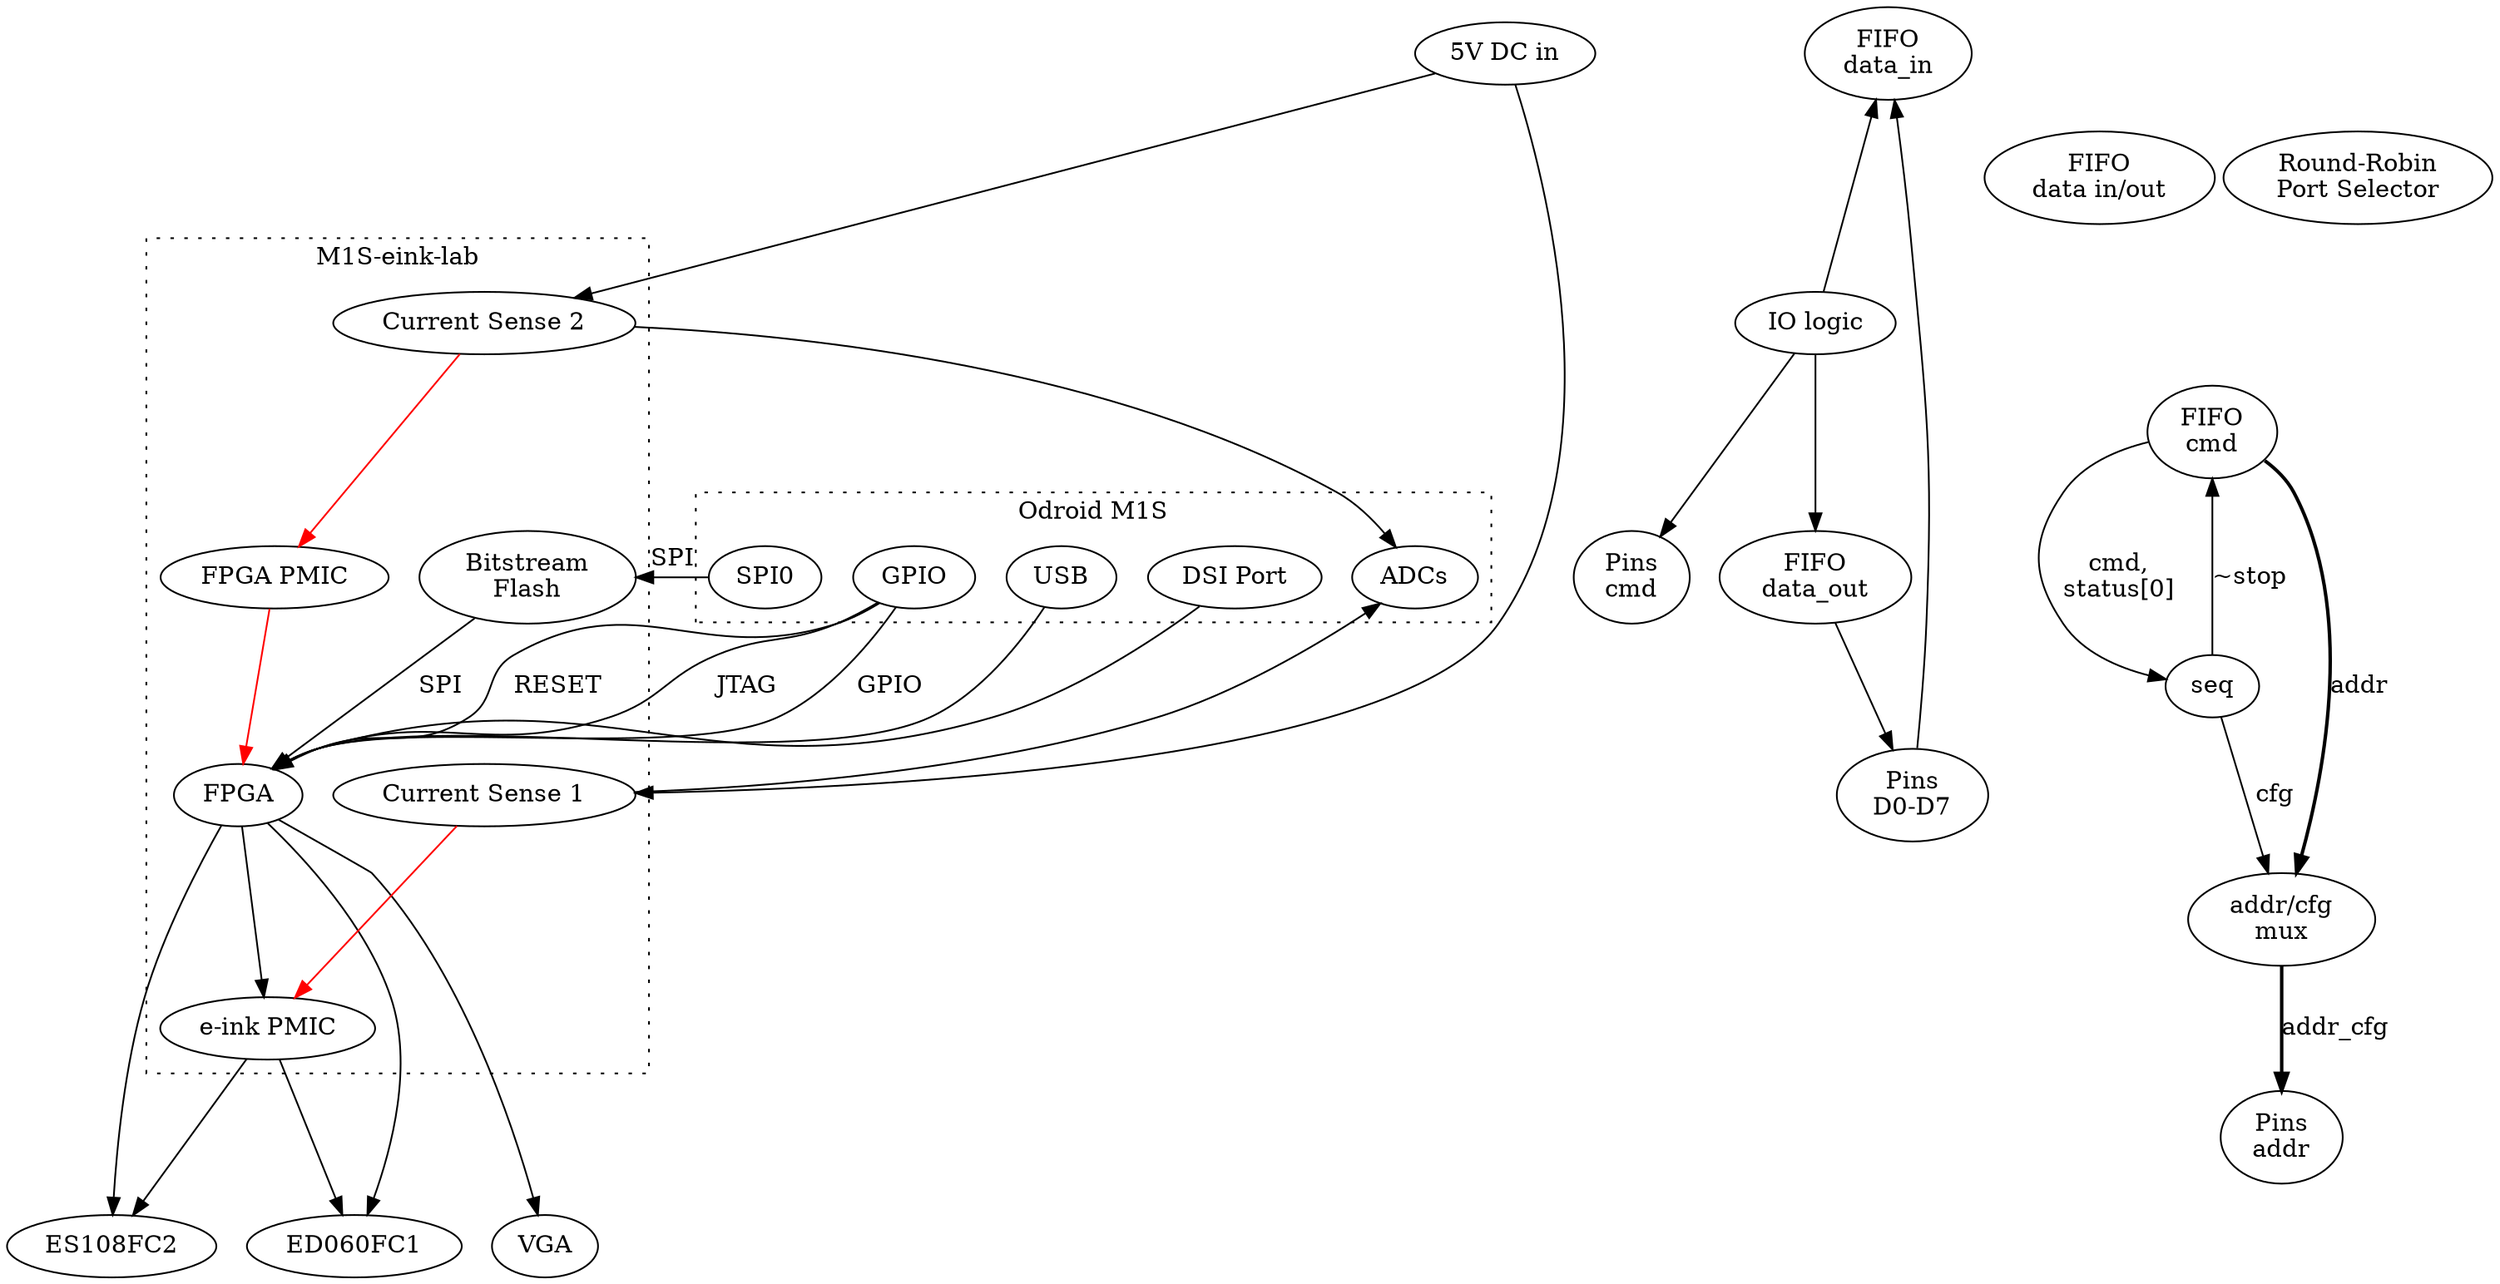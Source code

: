 digraph {
//	newrank=true;

	{rank="source";	<5V DC in>; <FIFO\ndata_in>}
	//{rank="same"; <seq>}
	{rank="sink"; <ED060FC1>; <ES108FC2>; <VGA>}

	subgraph cluster_m1s {
	label="Odroid M1S";
		graph[style=dotted];
		<SPI0>
		<GPIO>
		<ADCs>
		<USB>
		<DSI Port>
	}
	<SPI0> -> <Bitstream\nFlash> -> <FPGA> [label="SPI"]
	<GPIO> -> <FPGA> [label="JTAG"]
	<GPIO> -> <FPGA> [label="RESET"]
	<GPIO> -> <FPGA> [label="GPIO"]
	<USB> -> <FPGA>
	<DSI Port> -> <FPGA>
	
	subgraph cluster_einklab {
	label="M1S-eink-lab";
		graph[style=dotted];
		<Current Sense 1> -> <e-ink PMIC> [color="red"]
		<Current Sense 2> -> <FPGA PMIC> -> <FPGA> [color="red"]
		<Bitstream\nFlash>
	}

	<5V DC in> -> <Current Sense 1> -> <ADCs>
	<5V DC in> -> <Current Sense 2> -> <ADCs>
	<e-ink PMIC> -> <ED060FC1>
	<e-ink PMIC> -> <ES108FC2>
	<FPGA> -> <VGA>
	<FPGA> -> <ED060FC1>
	<FPGA> -> <ES108FC2>
	<FPGA> -> <e-ink PMIC>


	<FIFO\ndata in/out><Round-Robin\nPort Selector>

	<FIFO\ncmd> -> <seq> [label="cmd,\nstatus[0]"]
	<seq> -> <FIFO\ncmd> [label="~stop"]

	<seq> -> <addr/cfg\nmux> [label="cfg"]
	<addr/cfg\nmux> -> <Pins\naddr> [label="addr_cfg"; style="bold"]
	<FIFO\ncmd> -> <addr/cfg\nmux> [label="addr"; style="bold"]
	

	<IO logic> -> <Pins\ncmd>
	<IO logic> -> <FIFO\ndata_out> -> <Pins\nD0-D7> -> <FIFO\ndata_in>
	<IO logic> -> <FIFO\ndata_in>
}
